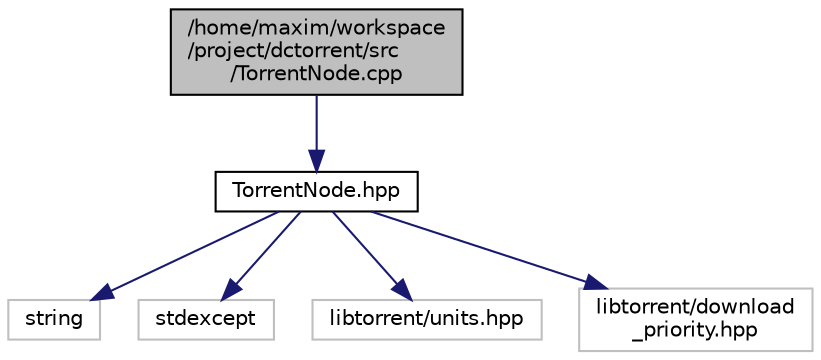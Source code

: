 digraph "/home/maxim/workspace/project/dctorrent/src/TorrentNode.cpp"
{
  edge [fontname="Helvetica",fontsize="10",labelfontname="Helvetica",labelfontsize="10"];
  node [fontname="Helvetica",fontsize="10",shape=record];
  Node475 [label="/home/maxim/workspace\l/project/dctorrent/src\l/TorrentNode.cpp",height=0.2,width=0.4,color="black", fillcolor="grey75", style="filled", fontcolor="black"];
  Node475 -> Node476 [color="midnightblue",fontsize="10",style="solid",fontname="Helvetica"];
  Node476 [label="TorrentNode.hpp",height=0.2,width=0.4,color="black", fillcolor="white", style="filled",URL="$_torrent_node_8hpp_source.html"];
  Node476 -> Node477 [color="midnightblue",fontsize="10",style="solid",fontname="Helvetica"];
  Node477 [label="string",height=0.2,width=0.4,color="grey75", fillcolor="white", style="filled"];
  Node476 -> Node478 [color="midnightblue",fontsize="10",style="solid",fontname="Helvetica"];
  Node478 [label="stdexcept",height=0.2,width=0.4,color="grey75", fillcolor="white", style="filled"];
  Node476 -> Node479 [color="midnightblue",fontsize="10",style="solid",fontname="Helvetica"];
  Node479 [label="libtorrent/units.hpp",height=0.2,width=0.4,color="grey75", fillcolor="white", style="filled"];
  Node476 -> Node480 [color="midnightblue",fontsize="10",style="solid",fontname="Helvetica"];
  Node480 [label="libtorrent/download\l_priority.hpp",height=0.2,width=0.4,color="grey75", fillcolor="white", style="filled"];
}
